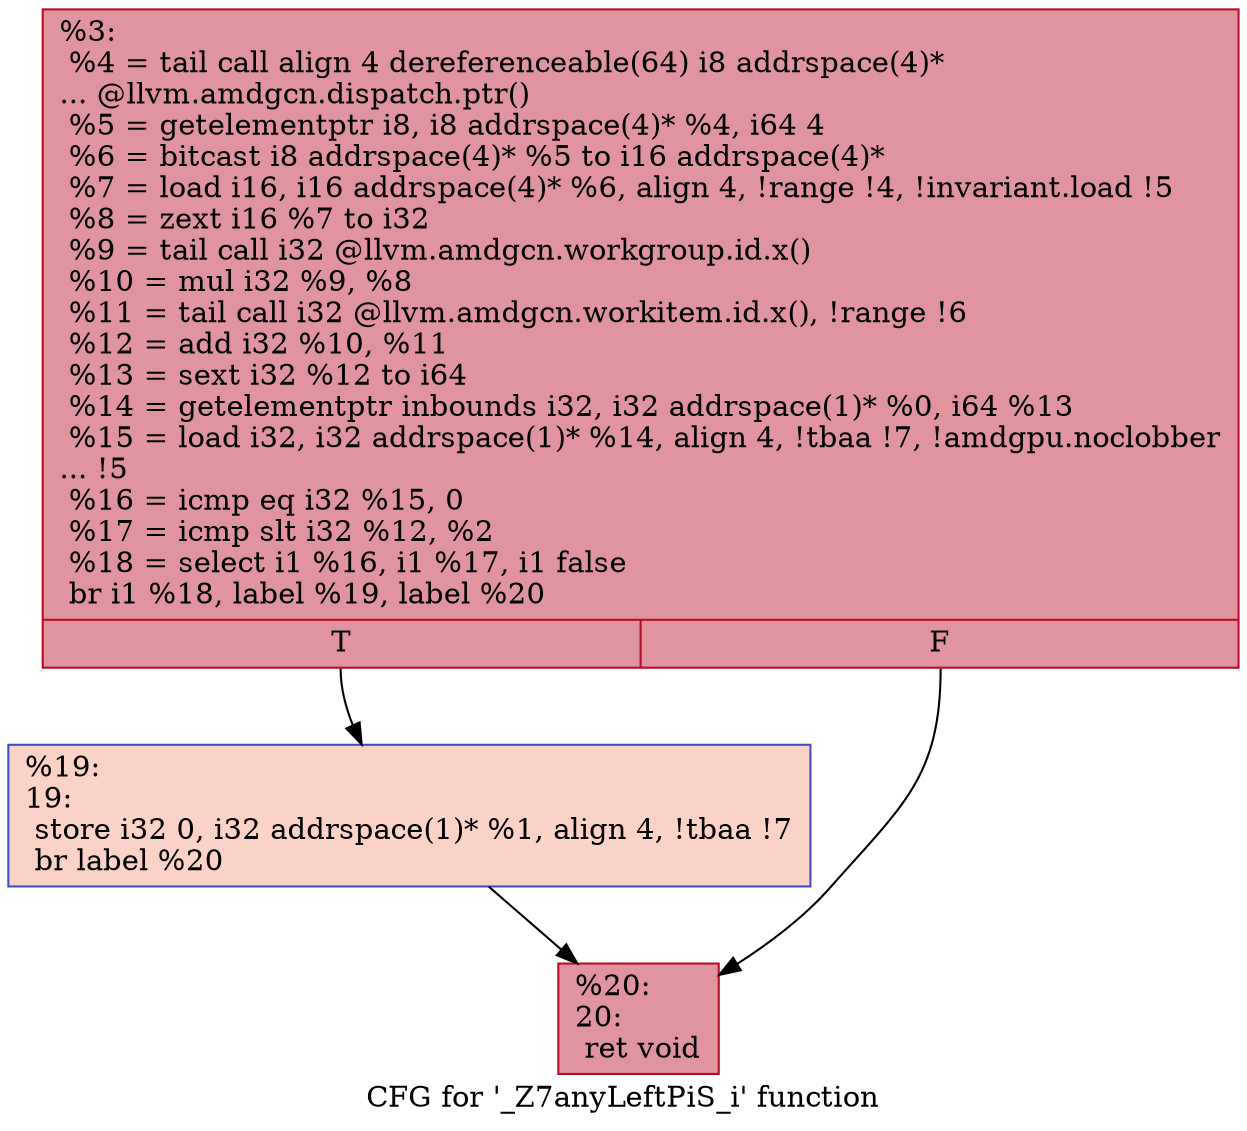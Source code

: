 digraph "CFG for '_Z7anyLeftPiS_i' function" {
	label="CFG for '_Z7anyLeftPiS_i' function";

	Node0x5dc7700 [shape=record,color="#b70d28ff", style=filled, fillcolor="#b70d2870",label="{%3:\l  %4 = tail call align 4 dereferenceable(64) i8 addrspace(4)*\l... @llvm.amdgcn.dispatch.ptr()\l  %5 = getelementptr i8, i8 addrspace(4)* %4, i64 4\l  %6 = bitcast i8 addrspace(4)* %5 to i16 addrspace(4)*\l  %7 = load i16, i16 addrspace(4)* %6, align 4, !range !4, !invariant.load !5\l  %8 = zext i16 %7 to i32\l  %9 = tail call i32 @llvm.amdgcn.workgroup.id.x()\l  %10 = mul i32 %9, %8\l  %11 = tail call i32 @llvm.amdgcn.workitem.id.x(), !range !6\l  %12 = add i32 %10, %11\l  %13 = sext i32 %12 to i64\l  %14 = getelementptr inbounds i32, i32 addrspace(1)* %0, i64 %13\l  %15 = load i32, i32 addrspace(1)* %14, align 4, !tbaa !7, !amdgpu.noclobber\l... !5\l  %16 = icmp eq i32 %15, 0\l  %17 = icmp slt i32 %12, %2\l  %18 = select i1 %16, i1 %17, i1 false\l  br i1 %18, label %19, label %20\l|{<s0>T|<s1>F}}"];
	Node0x5dc7700:s0 -> Node0x5dc9b20;
	Node0x5dc7700:s1 -> Node0x5dc9bb0;
	Node0x5dc9b20 [shape=record,color="#3d50c3ff", style=filled, fillcolor="#f59c7d70",label="{%19:\l19:                                               \l  store i32 0, i32 addrspace(1)* %1, align 4, !tbaa !7\l  br label %20\l}"];
	Node0x5dc9b20 -> Node0x5dc9bb0;
	Node0x5dc9bb0 [shape=record,color="#b70d28ff", style=filled, fillcolor="#b70d2870",label="{%20:\l20:                                               \l  ret void\l}"];
}
